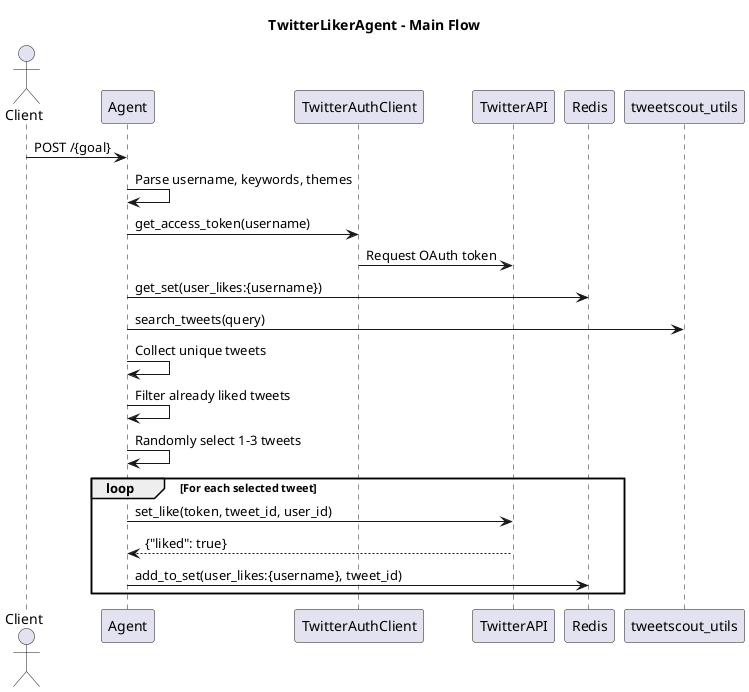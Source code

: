 @startuml
title TwitterLikerAgent - Main Flow

actor Client

Client -> Agent : POST /{goal}
Agent -> Agent : Parse username, keywords, themes
Agent -> TwitterAuthClient : get_access_token(username)
TwitterAuthClient -> TwitterAPI : Request OAuth token

Agent -> Redis : get_set(user_likes:{username})
Agent -> tweetscout_utils : search_tweets(query)
Agent -> Agent : Collect unique tweets

Agent -> Agent : Filter already liked tweets
Agent -> Agent : Randomly select 1–3 tweets

loop For each selected tweet
    Agent -> TwitterAPI : set_like(token, tweet_id, user_id)
    TwitterAPI --> Agent : {"liked": true}
    Agent -> Redis : add_to_set(user_likes:{username}, tweet_id)
end

@enduml
